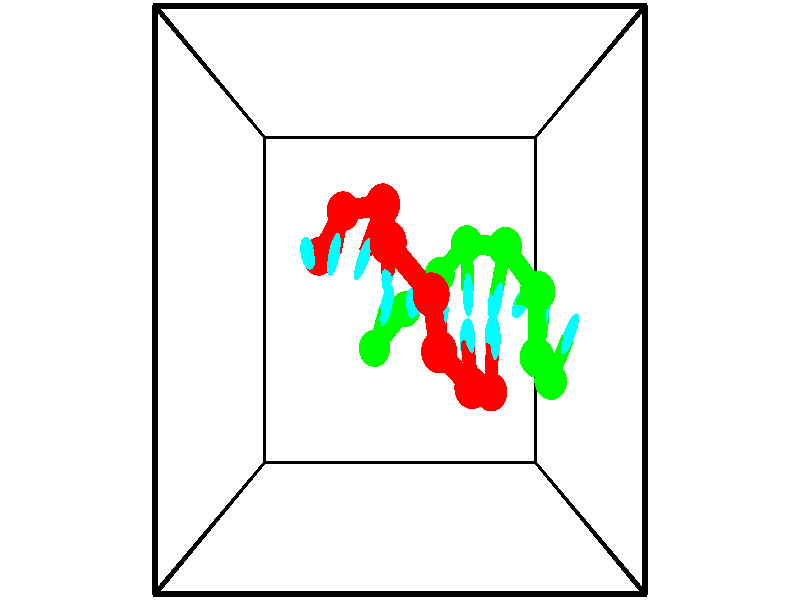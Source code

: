 // switches for output
#declare DRAW_BASES = 1; // possible values are 0, 1; only relevant for DNA ribbons
#declare DRAW_BASES_TYPE = 3; // possible values are 1, 2, 3; only relevant for DNA ribbons
#declare DRAW_FOG = 0; // set to 1 to enable fog

#include "colors.inc"

#include "transforms.inc"
background { rgb <1, 1, 1>}

#default {
   normal{
       ripples 0.25
       frequency 0.20
       turbulence 0.2
       lambda 5
   }
	finish {
		phong 0.1
		phong_size 40.
	}
}

// original window dimensions: 1024x640


// camera settings

camera {
	sky <-0, 1, 0>
	up <-0, 1, 0>
	right 1.6 * <1, 0, 0>
	location <2.5, 2.5, 11.1562>
	look_at <2.5, 2.5, 2.5>
	direction <0, 0, -8.6562>
	angle 67.0682
}


# declare cpy_camera_pos = <2.5, 2.5, 11.1562>;
# if (DRAW_FOG = 1)
fog {
	fog_type 2
	up vnormalize(cpy_camera_pos)
	color rgbt<1,1,1,0.3>
	distance 1e-5
	fog_alt 3e-3
	fog_offset 4
}
# end


// LIGHTS

# declare lum = 6;
global_settings {
	ambient_light rgb lum * <0.05, 0.05, 0.05>
	max_trace_level 15
}# declare cpy_direct_light_amount = 0.25;
light_source
{	1000 * <-1, -1, 1>,
	rgb lum * cpy_direct_light_amount
	parallel
}

light_source
{	1000 * <1, 1, -1>,
	rgb lum * cpy_direct_light_amount
	parallel
}

// strand 0

// nucleotide -1

// particle -1
sphere {
	<1.231396, 3.067091, 1.734279> 0.250000
	pigment { color rgbt <1,0,0,0> }
	no_shadow
}
cylinder {
	<1.196171, 3.064400, 2.132716>,  <1.175036, 3.062785, 2.371778>, 0.100000
	pigment { color rgbt <1,0,0,0> }
	no_shadow
}
cylinder {
	<1.196171, 3.064400, 2.132716>,  <1.231396, 3.067091, 1.734279>, 0.100000
	pigment { color rgbt <1,0,0,0> }
	no_shadow
}

// particle -1
sphere {
	<1.196171, 3.064400, 2.132716> 0.100000
	pigment { color rgbt <1,0,0,0> }
	no_shadow
}
sphere {
	0, 1
	scale<0.080000,0.200000,0.300000>
	matrix <0.983564, 0.157650, 0.088021,
		-0.157626, 0.987472, -0.007265,
		-0.088063, -0.006729, 0.996092,
		1.169752, 3.062381, 2.431544>
	pigment { color rgbt <0,1,1,0> }
	no_shadow
}
cylinder {
	<1.635017, 3.628556, 1.952898>,  <1.231396, 3.067091, 1.734279>, 0.130000
	pigment { color rgbt <1,0,0,0> }
	no_shadow
}

// nucleotide -1

// particle -1
sphere {
	<1.635017, 3.628556, 1.952898> 0.250000
	pigment { color rgbt <1,0,0,0> }
	no_shadow
}
cylinder {
	<1.579311, 3.300663, 2.175122>,  <1.545888, 3.103928, 2.308457>, 0.100000
	pigment { color rgbt <1,0,0,0> }
	no_shadow
}
cylinder {
	<1.579311, 3.300663, 2.175122>,  <1.635017, 3.628556, 1.952898>, 0.100000
	pigment { color rgbt <1,0,0,0> }
	no_shadow
}

// particle -1
sphere {
	<1.579311, 3.300663, 2.175122> 0.100000
	pigment { color rgbt <1,0,0,0> }
	no_shadow
}
sphere {
	0, 1
	scale<0.080000,0.200000,0.300000>
	matrix <0.974723, -0.212451, -0.069137,
		0.174703, 0.531889, 0.828597,
		-0.139263, -0.819731, 0.555560,
		1.537532, 3.054744, 2.341790>
	pigment { color rgbt <0,1,1,0> }
	no_shadow
}
cylinder {
	<2.252529, 3.651509, 2.431521>,  <1.635017, 3.628556, 1.952898>, 0.130000
	pigment { color rgbt <1,0,0,0> }
	no_shadow
}

// nucleotide -1

// particle -1
sphere {
	<2.252529, 3.651509, 2.431521> 0.250000
	pigment { color rgbt <1,0,0,0> }
	no_shadow
}
cylinder {
	<2.091339, 3.288483, 2.384299>,  <1.994625, 3.070667, 2.355966>, 0.100000
	pigment { color rgbt <1,0,0,0> }
	no_shadow
}
cylinder {
	<2.091339, 3.288483, 2.384299>,  <2.252529, 3.651509, 2.431521>, 0.100000
	pigment { color rgbt <1,0,0,0> }
	no_shadow
}

// particle -1
sphere {
	<2.091339, 3.288483, 2.384299> 0.100000
	pigment { color rgbt <1,0,0,0> }
	no_shadow
}
sphere {
	0, 1
	scale<0.080000,0.200000,0.300000>
	matrix <0.913536, -0.406677, 0.008076,
		-0.055340, -0.104592, 0.992974,
		-0.402975, -0.907565, -0.118054,
		1.970447, 3.016213, 2.348883>
	pigment { color rgbt <0,1,1,0> }
	no_shadow
}
cylinder {
	<2.340642, 3.143045, 3.030628>,  <2.252529, 3.651509, 2.431521>, 0.130000
	pigment { color rgbt <1,0,0,0> }
	no_shadow
}

// nucleotide -1

// particle -1
sphere {
	<2.340642, 3.143045, 3.030628> 0.250000
	pigment { color rgbt <1,0,0,0> }
	no_shadow
}
cylinder {
	<2.331245, 2.960415, 2.674878>,  <2.325608, 2.850837, 2.461428>, 0.100000
	pigment { color rgbt <1,0,0,0> }
	no_shadow
}
cylinder {
	<2.331245, 2.960415, 2.674878>,  <2.340642, 3.143045, 3.030628>, 0.100000
	pigment { color rgbt <1,0,0,0> }
	no_shadow
}

// particle -1
sphere {
	<2.331245, 2.960415, 2.674878> 0.100000
	pigment { color rgbt <1,0,0,0> }
	no_shadow
}
sphere {
	0, 1
	scale<0.080000,0.200000,0.300000>
	matrix <0.970445, -0.224140, 0.089434,
		-0.240178, -0.860988, 0.448347,
		-0.023491, -0.456576, -0.889374,
		2.324198, 2.823442, 2.408066>
	pigment { color rgbt <0,1,1,0> }
	no_shadow
}
cylinder {
	<2.920064, 2.561408, 2.996500>,  <2.340642, 3.143045, 3.030628>, 0.130000
	pigment { color rgbt <1,0,0,0> }
	no_shadow
}

// nucleotide -1

// particle -1
sphere {
	<2.920064, 2.561408, 2.996500> 0.250000
	pigment { color rgbt <1,0,0,0> }
	no_shadow
}
cylinder {
	<2.843990, 2.534874, 2.604698>,  <2.798346, 2.518953, 2.369617>, 0.100000
	pigment { color rgbt <1,0,0,0> }
	no_shadow
}
cylinder {
	<2.843990, 2.534874, 2.604698>,  <2.920064, 2.561408, 2.996500>, 0.100000
	pigment { color rgbt <1,0,0,0> }
	no_shadow
}

// particle -1
sphere {
	<2.843990, 2.534874, 2.604698> 0.100000
	pigment { color rgbt <1,0,0,0> }
	no_shadow
}
sphere {
	0, 1
	scale<0.080000,0.200000,0.300000>
	matrix <0.967075, -0.184514, -0.175274,
		-0.169105, -0.980589, 0.099243,
		-0.190183, -0.066336, -0.979505,
		2.786935, 2.514973, 2.310847>
	pigment { color rgbt <0,1,1,0> }
	no_shadow
}
cylinder {
	<3.044016, 1.901977, 2.769309>,  <2.920064, 2.561408, 2.996500>, 0.130000
	pigment { color rgbt <1,0,0,0> }
	no_shadow
}

// nucleotide -1

// particle -1
sphere {
	<3.044016, 1.901977, 2.769309> 0.250000
	pigment { color rgbt <1,0,0,0> }
	no_shadow
}
cylinder {
	<3.078705, 2.117329, 2.434018>,  <3.099518, 2.246540, 2.232843>, 0.100000
	pigment { color rgbt <1,0,0,0> }
	no_shadow
}
cylinder {
	<3.078705, 2.117329, 2.434018>,  <3.044016, 1.901977, 2.769309>, 0.100000
	pigment { color rgbt <1,0,0,0> }
	no_shadow
}

// particle -1
sphere {
	<3.078705, 2.117329, 2.434018> 0.100000
	pigment { color rgbt <1,0,0,0> }
	no_shadow
}
sphere {
	0, 1
	scale<0.080000,0.200000,0.300000>
	matrix <0.898919, -0.404990, -0.167118,
		-0.429447, -0.739006, -0.519081,
		0.086722, 0.538380, -0.838228,
		3.104722, 2.278843, 2.182550>
	pigment { color rgbt <0,1,1,0> }
	no_shadow
}
cylinder {
	<3.535412, 1.442661, 2.453114>,  <3.044016, 1.901977, 2.769309>, 0.130000
	pigment { color rgbt <1,0,0,0> }
	no_shadow
}

// nucleotide -1

// particle -1
sphere {
	<3.535412, 1.442661, 2.453114> 0.250000
	pigment { color rgbt <1,0,0,0> }
	no_shadow
}
cylinder {
	<3.524338, 1.762054, 2.212563>,  <3.517693, 1.953691, 2.068232>, 0.100000
	pigment { color rgbt <1,0,0,0> }
	no_shadow
}
cylinder {
	<3.524338, 1.762054, 2.212563>,  <3.535412, 1.442661, 2.453114>, 0.100000
	pigment { color rgbt <1,0,0,0> }
	no_shadow
}

// particle -1
sphere {
	<3.524338, 1.762054, 2.212563> 0.100000
	pigment { color rgbt <1,0,0,0> }
	no_shadow
}
sphere {
	0, 1
	scale<0.080000,0.200000,0.300000>
	matrix <0.932497, -0.196101, -0.303305,
		-0.360116, -0.569180, -0.739155,
		-0.027686, 0.798485, -0.601378,
		3.516032, 2.001600, 2.032149>
	pigment { color rgbt <0,1,1,0> }
	no_shadow
}
cylinder {
	<3.906655, 1.317595, 1.821997>,  <3.535412, 1.442661, 2.453114>, 0.130000
	pigment { color rgbt <1,0,0,0> }
	no_shadow
}

// nucleotide -1

// particle -1
sphere {
	<3.906655, 1.317595, 1.821997> 0.250000
	pigment { color rgbt <1,0,0,0> }
	no_shadow
}
cylinder {
	<3.911926, 1.713093, 1.881613>,  <3.915089, 1.950391, 1.917382>, 0.100000
	pigment { color rgbt <1,0,0,0> }
	no_shadow
}
cylinder {
	<3.911926, 1.713093, 1.881613>,  <3.906655, 1.317595, 1.821997>, 0.100000
	pigment { color rgbt <1,0,0,0> }
	no_shadow
}

// particle -1
sphere {
	<3.911926, 1.713093, 1.881613> 0.100000
	pigment { color rgbt <1,0,0,0> }
	no_shadow
}
sphere {
	0, 1
	scale<0.080000,0.200000,0.300000>
	matrix <0.934442, 0.040871, -0.353762,
		-0.355871, 0.143931, -0.923385,
		0.013178, 0.988743, 0.149040,
		3.915879, 2.009716, 1.926325>
	pigment { color rgbt <0,1,1,0> }
	no_shadow
}
// strand 1

// nucleotide -1

// particle -1
sphere {
	<4.882163, 1.434304, 1.606217> 0.250000
	pigment { color rgbt <0,1,0,0> }
	no_shadow
}
cylinder {
	<5.016640, 1.790089, 1.730043>,  <5.097326, 2.003560, 1.804339>, 0.100000
	pigment { color rgbt <0,1,0,0> }
	no_shadow
}
cylinder {
	<5.016640, 1.790089, 1.730043>,  <4.882163, 1.434304, 1.606217>, 0.100000
	pigment { color rgbt <0,1,0,0> }
	no_shadow
}

// particle -1
sphere {
	<5.016640, 1.790089, 1.730043> 0.100000
	pigment { color rgbt <0,1,0,0> }
	no_shadow
}
sphere {
	0, 1
	scale<0.080000,0.200000,0.300000>
	matrix <-0.913506, 0.387930, -0.122544,
		-0.229088, -0.241592, 0.942949,
		0.336192, 0.889462, 0.309566,
		5.117497, 2.056927, 1.822913>
	pigment { color rgbt <0,1,1,0> }
	no_shadow
}
cylinder {
	<4.529466, 1.790795, 2.198848>,  <4.882163, 1.434304, 1.606217>, 0.130000
	pigment { color rgbt <0,1,0,0> }
	no_shadow
}

// nucleotide -1

// particle -1
sphere {
	<4.529466, 1.790795, 2.198848> 0.250000
	pigment { color rgbt <0,1,0,0> }
	no_shadow
}
cylinder {
	<4.641907, 2.085312, 1.952642>,  <4.709371, 2.262022, 1.804919>, 0.100000
	pigment { color rgbt <0,1,0,0> }
	no_shadow
}
cylinder {
	<4.641907, 2.085312, 1.952642>,  <4.529466, 1.790795, 2.198848>, 0.100000
	pigment { color rgbt <0,1,0,0> }
	no_shadow
}

// particle -1
sphere {
	<4.641907, 2.085312, 1.952642> 0.100000
	pigment { color rgbt <0,1,0,0> }
	no_shadow
}
sphere {
	0, 1
	scale<0.080000,0.200000,0.300000>
	matrix <-0.955177, 0.276701, -0.105228,
		0.092835, 0.617504, 0.781070,
		0.281101, 0.736291, -0.615514,
		4.726237, 2.306199, 1.767988>
	pigment { color rgbt <0,1,1,0> }
	no_shadow
}
cylinder {
	<4.483623, 2.601079, 2.442410>,  <4.529466, 1.790795, 2.198848>, 0.130000
	pigment { color rgbt <0,1,0,0> }
	no_shadow
}

// nucleotide -1

// particle -1
sphere {
	<4.483623, 2.601079, 2.442410> 0.250000
	pigment { color rgbt <0,1,0,0> }
	no_shadow
}
cylinder {
	<4.421631, 2.518555, 2.055956>,  <4.384436, 2.469040, 1.824083>, 0.100000
	pigment { color rgbt <0,1,0,0> }
	no_shadow
}
cylinder {
	<4.421631, 2.518555, 2.055956>,  <4.483623, 2.601079, 2.442410>, 0.100000
	pigment { color rgbt <0,1,0,0> }
	no_shadow
}

// particle -1
sphere {
	<4.421631, 2.518555, 2.055956> 0.100000
	pigment { color rgbt <0,1,0,0> }
	no_shadow
}
sphere {
	0, 1
	scale<0.080000,0.200000,0.300000>
	matrix <-0.931531, 0.356185, 0.073367,
		0.328986, 0.911355, -0.247387,
		-0.154979, -0.206311, -0.966135,
		4.375137, 2.456661, 1.766115>
	pigment { color rgbt <0,1,1,0> }
	no_shadow
}
cylinder {
	<4.087018, 3.169128, 2.043431>,  <4.483623, 2.601079, 2.442410>, 0.130000
	pigment { color rgbt <0,1,0,0> }
	no_shadow
}

// nucleotide -1

// particle -1
sphere {
	<4.087018, 3.169128, 2.043431> 0.250000
	pigment { color rgbt <0,1,0,0> }
	no_shadow
}
cylinder {
	<4.020401, 2.793354, 1.923613>,  <3.980431, 2.567890, 1.851722>, 0.100000
	pigment { color rgbt <0,1,0,0> }
	no_shadow
}
cylinder {
	<4.020401, 2.793354, 1.923613>,  <4.087018, 3.169128, 2.043431>, 0.100000
	pigment { color rgbt <0,1,0,0> }
	no_shadow
}

// particle -1
sphere {
	<4.020401, 2.793354, 1.923613> 0.100000
	pigment { color rgbt <0,1,0,0> }
	no_shadow
}
sphere {
	0, 1
	scale<0.080000,0.200000,0.300000>
	matrix <-0.972602, 0.106539, 0.206625,
		-0.162198, 0.325750, -0.931439,
		-0.166543, -0.939434, -0.299545,
		3.970438, 2.511524, 1.833749>
	pigment { color rgbt <0,1,1,0> }
	no_shadow
}
cylinder {
	<3.563015, 3.245634, 1.507020>,  <4.087018, 3.169128, 2.043431>, 0.130000
	pigment { color rgbt <0,1,0,0> }
	no_shadow
}

// nucleotide -1

// particle -1
sphere {
	<3.563015, 3.245634, 1.507020> 0.250000
	pigment { color rgbt <0,1,0,0> }
	no_shadow
}
cylinder {
	<3.564064, 2.862587, 1.622234>,  <3.564694, 2.632759, 1.691363>, 0.100000
	pigment { color rgbt <0,1,0,0> }
	no_shadow
}
cylinder {
	<3.564064, 2.862587, 1.622234>,  <3.563015, 3.245634, 1.507020>, 0.100000
	pigment { color rgbt <0,1,0,0> }
	no_shadow
}

// particle -1
sphere {
	<3.564064, 2.862587, 1.622234> 0.100000
	pigment { color rgbt <0,1,0,0> }
	no_shadow
}
sphere {
	0, 1
	scale<0.080000,0.200000,0.300000>
	matrix <-0.999893, -0.006651, -0.013004,
		0.014368, -0.287970, -0.957532,
		0.002624, -0.957616, 0.288035,
		3.564851, 2.575302, 1.708645>
	pigment { color rgbt <0,1,1,0> }
	no_shadow
}
cylinder {
	<3.164920, 2.851195, 1.057353>,  <3.563015, 3.245634, 1.507020>, 0.130000
	pigment { color rgbt <0,1,0,0> }
	no_shadow
}

// nucleotide -1

// particle -1
sphere {
	<3.164920, 2.851195, 1.057353> 0.250000
	pigment { color rgbt <0,1,0,0> }
	no_shadow
}
cylinder {
	<3.145920, 2.659466, 1.407894>,  <3.134520, 2.544428, 1.618219>, 0.100000
	pigment { color rgbt <0,1,0,0> }
	no_shadow
}
cylinder {
	<3.145920, 2.659466, 1.407894>,  <3.164920, 2.851195, 1.057353>, 0.100000
	pigment { color rgbt <0,1,0,0> }
	no_shadow
}

// particle -1
sphere {
	<3.145920, 2.659466, 1.407894> 0.100000
	pigment { color rgbt <0,1,0,0> }
	no_shadow
}
sphere {
	0, 1
	scale<0.080000,0.200000,0.300000>
	matrix <-0.988470, -0.103726, -0.110311,
		0.143775, -0.871487, -0.468870,
		-0.047500, -0.479324, 0.876351,
		3.131670, 2.515669, 1.670800>
	pigment { color rgbt <0,1,1,0> }
	no_shadow
}
cylinder {
	<2.594850, 2.372188, 1.001102>,  <3.164920, 2.851195, 1.057353>, 0.130000
	pigment { color rgbt <0,1,0,0> }
	no_shadow
}

// nucleotide -1

// particle -1
sphere {
	<2.594850, 2.372188, 1.001102> 0.250000
	pigment { color rgbt <0,1,0,0> }
	no_shadow
}
cylinder {
	<2.643593, 2.419800, 1.395256>,  <2.672838, 2.448367, 1.631748>, 0.100000
	pigment { color rgbt <0,1,0,0> }
	no_shadow
}
cylinder {
	<2.643593, 2.419800, 1.395256>,  <2.594850, 2.372188, 1.001102>, 0.100000
	pigment { color rgbt <0,1,0,0> }
	no_shadow
}

// particle -1
sphere {
	<2.643593, 2.419800, 1.395256> 0.100000
	pigment { color rgbt <0,1,0,0> }
	no_shadow
}
sphere {
	0, 1
	scale<0.080000,0.200000,0.300000>
	matrix <-0.988738, -0.072342, 0.131010,
		0.086879, -0.990252, 0.108871,
		0.121857, 0.119027, 0.985385,
		2.680150, 2.455508, 1.690871>
	pigment { color rgbt <0,1,1,0> }
	no_shadow
}
cylinder {
	<2.089818, 1.852567, 1.441627>,  <2.594850, 2.372188, 1.001102>, 0.130000
	pigment { color rgbt <0,1,0,0> }
	no_shadow
}

// nucleotide -1

// particle -1
sphere {
	<2.089818, 1.852567, 1.441627> 0.250000
	pigment { color rgbt <0,1,0,0> }
	no_shadow
}
cylinder {
	<2.203278, 2.184544, 1.633768>,  <2.271354, 2.383730, 1.749053>, 0.100000
	pigment { color rgbt <0,1,0,0> }
	no_shadow
}
cylinder {
	<2.203278, 2.184544, 1.633768>,  <2.089818, 1.852567, 1.441627>, 0.100000
	pigment { color rgbt <0,1,0,0> }
	no_shadow
}

// particle -1
sphere {
	<2.203278, 2.184544, 1.633768> 0.100000
	pigment { color rgbt <0,1,0,0> }
	no_shadow
}
sphere {
	0, 1
	scale<0.080000,0.200000,0.300000>
	matrix <-0.951658, 0.182068, 0.247384,
		0.117857, -0.527302, 0.841464,
		0.283650, 0.829942, 0.480353,
		2.288373, 2.433526, 1.777874>
	pigment { color rgbt <0,1,1,0> }
	no_shadow
}
// box output
cylinder {
	<0.000000, 0.000000, 0.000000>,  <5.000000, 0.000000, 0.000000>, 0.025000
	pigment { color rgbt <0,0,0,0> }
	no_shadow
}
cylinder {
	<0.000000, 0.000000, 0.000000>,  <0.000000, 5.000000, 0.000000>, 0.025000
	pigment { color rgbt <0,0,0,0> }
	no_shadow
}
cylinder {
	<0.000000, 0.000000, 0.000000>,  <0.000000, 0.000000, 5.000000>, 0.025000
	pigment { color rgbt <0,0,0,0> }
	no_shadow
}
cylinder {
	<5.000000, 5.000000, 5.000000>,  <0.000000, 5.000000, 5.000000>, 0.025000
	pigment { color rgbt <0,0,0,0> }
	no_shadow
}
cylinder {
	<5.000000, 5.000000, 5.000000>,  <5.000000, 0.000000, 5.000000>, 0.025000
	pigment { color rgbt <0,0,0,0> }
	no_shadow
}
cylinder {
	<5.000000, 5.000000, 5.000000>,  <5.000000, 5.000000, 0.000000>, 0.025000
	pigment { color rgbt <0,0,0,0> }
	no_shadow
}
cylinder {
	<0.000000, 0.000000, 5.000000>,  <0.000000, 5.000000, 5.000000>, 0.025000
	pigment { color rgbt <0,0,0,0> }
	no_shadow
}
cylinder {
	<0.000000, 0.000000, 5.000000>,  <5.000000, 0.000000, 5.000000>, 0.025000
	pigment { color rgbt <0,0,0,0> }
	no_shadow
}
cylinder {
	<5.000000, 5.000000, 0.000000>,  <0.000000, 5.000000, 0.000000>, 0.025000
	pigment { color rgbt <0,0,0,0> }
	no_shadow
}
cylinder {
	<5.000000, 5.000000, 0.000000>,  <5.000000, 0.000000, 0.000000>, 0.025000
	pigment { color rgbt <0,0,0,0> }
	no_shadow
}
cylinder {
	<5.000000, 0.000000, 5.000000>,  <5.000000, 0.000000, 0.000000>, 0.025000
	pigment { color rgbt <0,0,0,0> }
	no_shadow
}
cylinder {
	<0.000000, 5.000000, 0.000000>,  <0.000000, 5.000000, 5.000000>, 0.025000
	pigment { color rgbt <0,0,0,0> }
	no_shadow
}
// end of box output
